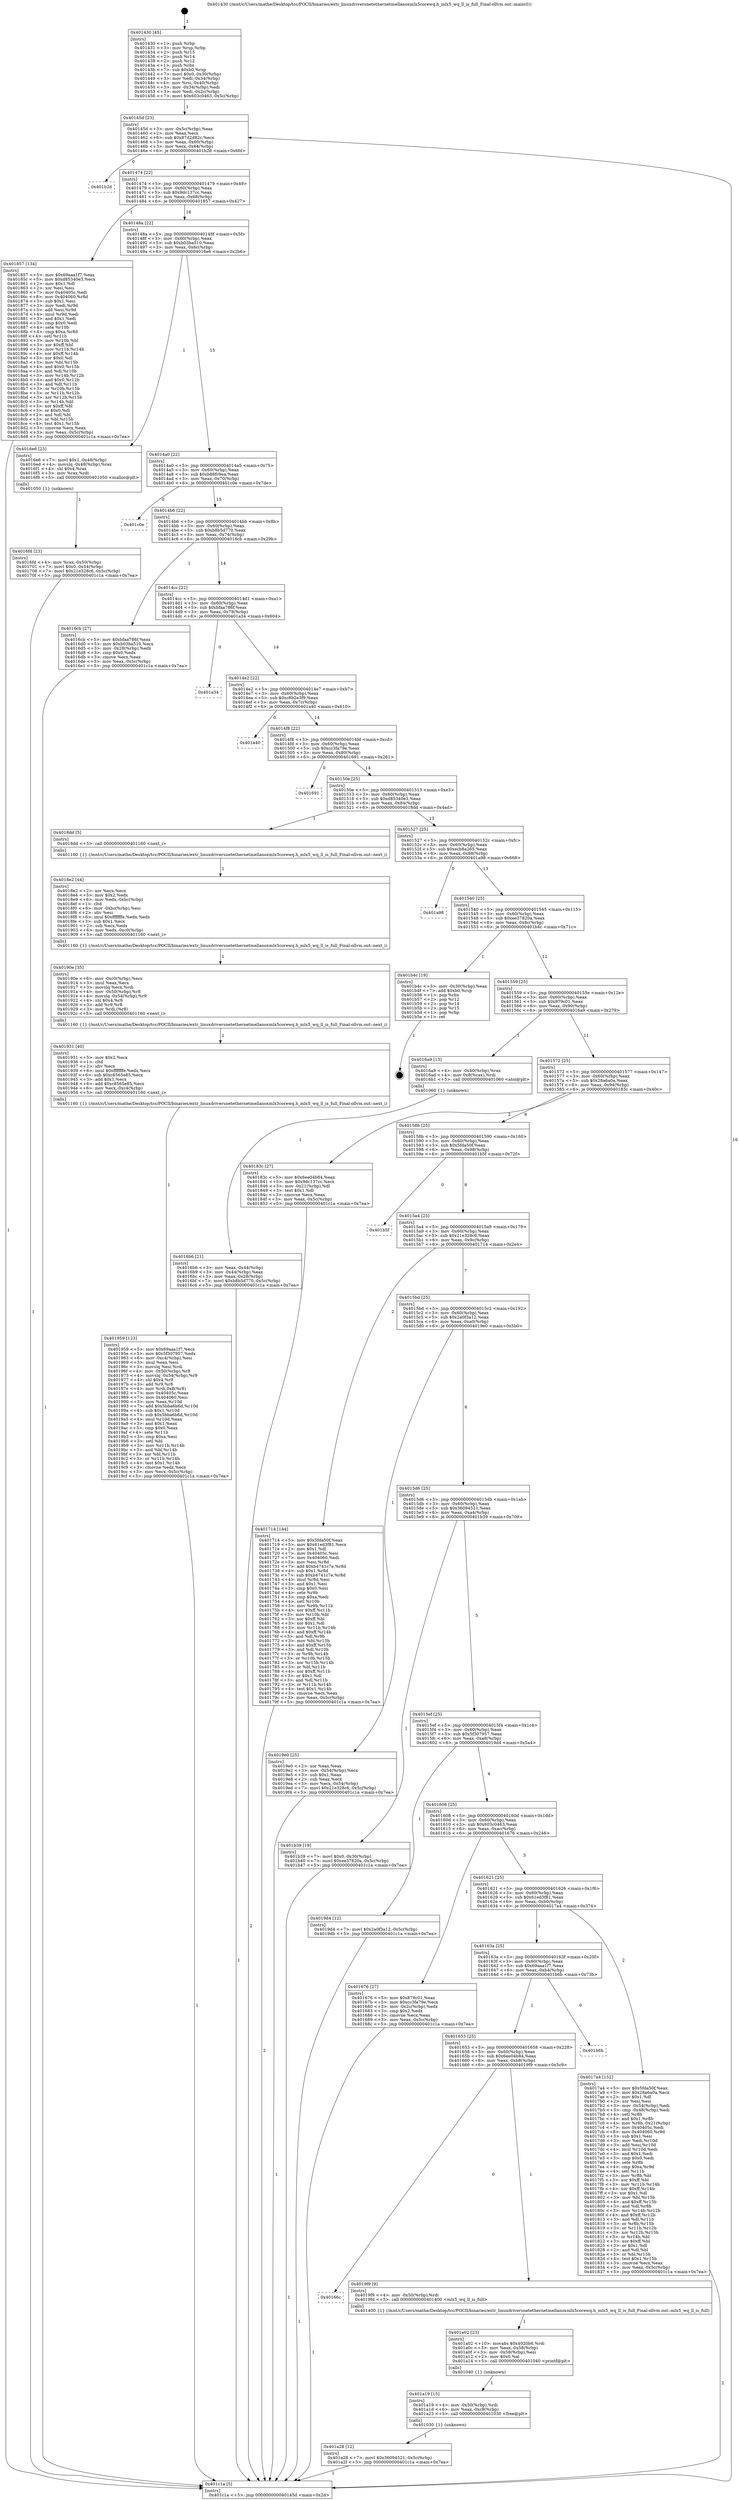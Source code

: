 digraph "0x401430" {
  label = "0x401430 (/mnt/c/Users/mathe/Desktop/tcc/POCII/binaries/extr_linuxdriversnetethernetmellanoxmlx5corewq.h_mlx5_wq_ll_is_full_Final-ollvm.out::main(0))"
  labelloc = "t"
  node[shape=record]

  Entry [label="",width=0.3,height=0.3,shape=circle,fillcolor=black,style=filled]
  "0x40145d" [label="{
     0x40145d [23]\l
     | [instrs]\l
     &nbsp;&nbsp;0x40145d \<+3\>: mov -0x5c(%rbp),%eax\l
     &nbsp;&nbsp;0x401460 \<+2\>: mov %eax,%ecx\l
     &nbsp;&nbsp;0x401462 \<+6\>: sub $0x87d2d82c,%ecx\l
     &nbsp;&nbsp;0x401468 \<+3\>: mov %eax,-0x60(%rbp)\l
     &nbsp;&nbsp;0x40146b \<+3\>: mov %ecx,-0x64(%rbp)\l
     &nbsp;&nbsp;0x40146e \<+6\>: je 0000000000401b2d \<main+0x6fd\>\l
  }"]
  "0x401b2d" [label="{
     0x401b2d\l
  }", style=dashed]
  "0x401474" [label="{
     0x401474 [22]\l
     | [instrs]\l
     &nbsp;&nbsp;0x401474 \<+5\>: jmp 0000000000401479 \<main+0x49\>\l
     &nbsp;&nbsp;0x401479 \<+3\>: mov -0x60(%rbp),%eax\l
     &nbsp;&nbsp;0x40147c \<+5\>: sub $0x9dc137cc,%eax\l
     &nbsp;&nbsp;0x401481 \<+3\>: mov %eax,-0x68(%rbp)\l
     &nbsp;&nbsp;0x401484 \<+6\>: je 0000000000401857 \<main+0x427\>\l
  }"]
  Exit [label="",width=0.3,height=0.3,shape=circle,fillcolor=black,style=filled,peripheries=2]
  "0x401857" [label="{
     0x401857 [134]\l
     | [instrs]\l
     &nbsp;&nbsp;0x401857 \<+5\>: mov $0x69aaa1f7,%eax\l
     &nbsp;&nbsp;0x40185c \<+5\>: mov $0xd85340e3,%ecx\l
     &nbsp;&nbsp;0x401861 \<+2\>: mov $0x1,%dl\l
     &nbsp;&nbsp;0x401863 \<+2\>: xor %esi,%esi\l
     &nbsp;&nbsp;0x401865 \<+7\>: mov 0x40405c,%edi\l
     &nbsp;&nbsp;0x40186c \<+8\>: mov 0x404060,%r8d\l
     &nbsp;&nbsp;0x401874 \<+3\>: sub $0x1,%esi\l
     &nbsp;&nbsp;0x401877 \<+3\>: mov %edi,%r9d\l
     &nbsp;&nbsp;0x40187a \<+3\>: add %esi,%r9d\l
     &nbsp;&nbsp;0x40187d \<+4\>: imul %r9d,%edi\l
     &nbsp;&nbsp;0x401881 \<+3\>: and $0x1,%edi\l
     &nbsp;&nbsp;0x401884 \<+3\>: cmp $0x0,%edi\l
     &nbsp;&nbsp;0x401887 \<+4\>: sete %r10b\l
     &nbsp;&nbsp;0x40188b \<+4\>: cmp $0xa,%r8d\l
     &nbsp;&nbsp;0x40188f \<+4\>: setl %r11b\l
     &nbsp;&nbsp;0x401893 \<+3\>: mov %r10b,%bl\l
     &nbsp;&nbsp;0x401896 \<+3\>: xor $0xff,%bl\l
     &nbsp;&nbsp;0x401899 \<+3\>: mov %r11b,%r14b\l
     &nbsp;&nbsp;0x40189c \<+4\>: xor $0xff,%r14b\l
     &nbsp;&nbsp;0x4018a0 \<+3\>: xor $0x0,%dl\l
     &nbsp;&nbsp;0x4018a3 \<+3\>: mov %bl,%r15b\l
     &nbsp;&nbsp;0x4018a6 \<+4\>: and $0x0,%r15b\l
     &nbsp;&nbsp;0x4018aa \<+3\>: and %dl,%r10b\l
     &nbsp;&nbsp;0x4018ad \<+3\>: mov %r14b,%r12b\l
     &nbsp;&nbsp;0x4018b0 \<+4\>: and $0x0,%r12b\l
     &nbsp;&nbsp;0x4018b4 \<+3\>: and %dl,%r11b\l
     &nbsp;&nbsp;0x4018b7 \<+3\>: or %r10b,%r15b\l
     &nbsp;&nbsp;0x4018ba \<+3\>: or %r11b,%r12b\l
     &nbsp;&nbsp;0x4018bd \<+3\>: xor %r12b,%r15b\l
     &nbsp;&nbsp;0x4018c0 \<+3\>: or %r14b,%bl\l
     &nbsp;&nbsp;0x4018c3 \<+3\>: xor $0xff,%bl\l
     &nbsp;&nbsp;0x4018c6 \<+3\>: or $0x0,%dl\l
     &nbsp;&nbsp;0x4018c9 \<+2\>: and %dl,%bl\l
     &nbsp;&nbsp;0x4018cb \<+3\>: or %bl,%r15b\l
     &nbsp;&nbsp;0x4018ce \<+4\>: test $0x1,%r15b\l
     &nbsp;&nbsp;0x4018d2 \<+3\>: cmovne %ecx,%eax\l
     &nbsp;&nbsp;0x4018d5 \<+3\>: mov %eax,-0x5c(%rbp)\l
     &nbsp;&nbsp;0x4018d8 \<+5\>: jmp 0000000000401c1a \<main+0x7ea\>\l
  }"]
  "0x40148a" [label="{
     0x40148a [22]\l
     | [instrs]\l
     &nbsp;&nbsp;0x40148a \<+5\>: jmp 000000000040148f \<main+0x5f\>\l
     &nbsp;&nbsp;0x40148f \<+3\>: mov -0x60(%rbp),%eax\l
     &nbsp;&nbsp;0x401492 \<+5\>: sub $0xb03ba510,%eax\l
     &nbsp;&nbsp;0x401497 \<+3\>: mov %eax,-0x6c(%rbp)\l
     &nbsp;&nbsp;0x40149a \<+6\>: je 00000000004016e6 \<main+0x2b6\>\l
  }"]
  "0x401a28" [label="{
     0x401a28 [12]\l
     | [instrs]\l
     &nbsp;&nbsp;0x401a28 \<+7\>: movl $0x36094521,-0x5c(%rbp)\l
     &nbsp;&nbsp;0x401a2f \<+5\>: jmp 0000000000401c1a \<main+0x7ea\>\l
  }"]
  "0x4016e6" [label="{
     0x4016e6 [23]\l
     | [instrs]\l
     &nbsp;&nbsp;0x4016e6 \<+7\>: movl $0x1,-0x48(%rbp)\l
     &nbsp;&nbsp;0x4016ed \<+4\>: movslq -0x48(%rbp),%rax\l
     &nbsp;&nbsp;0x4016f1 \<+4\>: shl $0x4,%rax\l
     &nbsp;&nbsp;0x4016f5 \<+3\>: mov %rax,%rdi\l
     &nbsp;&nbsp;0x4016f8 \<+5\>: call 0000000000401050 \<malloc@plt\>\l
     | [calls]\l
     &nbsp;&nbsp;0x401050 \{1\} (unknown)\l
  }"]
  "0x4014a0" [label="{
     0x4014a0 [22]\l
     | [instrs]\l
     &nbsp;&nbsp;0x4014a0 \<+5\>: jmp 00000000004014a5 \<main+0x75\>\l
     &nbsp;&nbsp;0x4014a5 \<+3\>: mov -0x60(%rbp),%eax\l
     &nbsp;&nbsp;0x4014a8 \<+5\>: sub $0xb88fc9ea,%eax\l
     &nbsp;&nbsp;0x4014ad \<+3\>: mov %eax,-0x70(%rbp)\l
     &nbsp;&nbsp;0x4014b0 \<+6\>: je 0000000000401c0e \<main+0x7de\>\l
  }"]
  "0x401a19" [label="{
     0x401a19 [15]\l
     | [instrs]\l
     &nbsp;&nbsp;0x401a19 \<+4\>: mov -0x50(%rbp),%rdi\l
     &nbsp;&nbsp;0x401a1d \<+6\>: mov %eax,-0xc8(%rbp)\l
     &nbsp;&nbsp;0x401a23 \<+5\>: call 0000000000401030 \<free@plt\>\l
     | [calls]\l
     &nbsp;&nbsp;0x401030 \{1\} (unknown)\l
  }"]
  "0x401c0e" [label="{
     0x401c0e\l
  }", style=dashed]
  "0x4014b6" [label="{
     0x4014b6 [22]\l
     | [instrs]\l
     &nbsp;&nbsp;0x4014b6 \<+5\>: jmp 00000000004014bb \<main+0x8b\>\l
     &nbsp;&nbsp;0x4014bb \<+3\>: mov -0x60(%rbp),%eax\l
     &nbsp;&nbsp;0x4014be \<+5\>: sub $0xb8b5d770,%eax\l
     &nbsp;&nbsp;0x4014c3 \<+3\>: mov %eax,-0x74(%rbp)\l
     &nbsp;&nbsp;0x4014c6 \<+6\>: je 00000000004016cb \<main+0x29b\>\l
  }"]
  "0x401a02" [label="{
     0x401a02 [23]\l
     | [instrs]\l
     &nbsp;&nbsp;0x401a02 \<+10\>: movabs $0x4020b6,%rdi\l
     &nbsp;&nbsp;0x401a0c \<+3\>: mov %eax,-0x58(%rbp)\l
     &nbsp;&nbsp;0x401a0f \<+3\>: mov -0x58(%rbp),%esi\l
     &nbsp;&nbsp;0x401a12 \<+2\>: mov $0x0,%al\l
     &nbsp;&nbsp;0x401a14 \<+5\>: call 0000000000401040 \<printf@plt\>\l
     | [calls]\l
     &nbsp;&nbsp;0x401040 \{1\} (unknown)\l
  }"]
  "0x4016cb" [label="{
     0x4016cb [27]\l
     | [instrs]\l
     &nbsp;&nbsp;0x4016cb \<+5\>: mov $0xbfaa786f,%eax\l
     &nbsp;&nbsp;0x4016d0 \<+5\>: mov $0xb03ba510,%ecx\l
     &nbsp;&nbsp;0x4016d5 \<+3\>: mov -0x28(%rbp),%edx\l
     &nbsp;&nbsp;0x4016d8 \<+3\>: cmp $0x0,%edx\l
     &nbsp;&nbsp;0x4016db \<+3\>: cmove %ecx,%eax\l
     &nbsp;&nbsp;0x4016de \<+3\>: mov %eax,-0x5c(%rbp)\l
     &nbsp;&nbsp;0x4016e1 \<+5\>: jmp 0000000000401c1a \<main+0x7ea\>\l
  }"]
  "0x4014cc" [label="{
     0x4014cc [22]\l
     | [instrs]\l
     &nbsp;&nbsp;0x4014cc \<+5\>: jmp 00000000004014d1 \<main+0xa1\>\l
     &nbsp;&nbsp;0x4014d1 \<+3\>: mov -0x60(%rbp),%eax\l
     &nbsp;&nbsp;0x4014d4 \<+5\>: sub $0xbfaa786f,%eax\l
     &nbsp;&nbsp;0x4014d9 \<+3\>: mov %eax,-0x78(%rbp)\l
     &nbsp;&nbsp;0x4014dc \<+6\>: je 0000000000401a34 \<main+0x604\>\l
  }"]
  "0x40166c" [label="{
     0x40166c\l
  }", style=dashed]
  "0x401a34" [label="{
     0x401a34\l
  }", style=dashed]
  "0x4014e2" [label="{
     0x4014e2 [22]\l
     | [instrs]\l
     &nbsp;&nbsp;0x4014e2 \<+5\>: jmp 00000000004014e7 \<main+0xb7\>\l
     &nbsp;&nbsp;0x4014e7 \<+3\>: mov -0x60(%rbp),%eax\l
     &nbsp;&nbsp;0x4014ea \<+5\>: sub $0xc8b2e3f9,%eax\l
     &nbsp;&nbsp;0x4014ef \<+3\>: mov %eax,-0x7c(%rbp)\l
     &nbsp;&nbsp;0x4014f2 \<+6\>: je 0000000000401a40 \<main+0x610\>\l
  }"]
  "0x4019f9" [label="{
     0x4019f9 [9]\l
     | [instrs]\l
     &nbsp;&nbsp;0x4019f9 \<+4\>: mov -0x50(%rbp),%rdi\l
     &nbsp;&nbsp;0x4019fd \<+5\>: call 0000000000401400 \<mlx5_wq_ll_is_full\>\l
     | [calls]\l
     &nbsp;&nbsp;0x401400 \{1\} (/mnt/c/Users/mathe/Desktop/tcc/POCII/binaries/extr_linuxdriversnetethernetmellanoxmlx5corewq.h_mlx5_wq_ll_is_full_Final-ollvm.out::mlx5_wq_ll_is_full)\l
  }"]
  "0x401a40" [label="{
     0x401a40\l
  }", style=dashed]
  "0x4014f8" [label="{
     0x4014f8 [22]\l
     | [instrs]\l
     &nbsp;&nbsp;0x4014f8 \<+5\>: jmp 00000000004014fd \<main+0xcd\>\l
     &nbsp;&nbsp;0x4014fd \<+3\>: mov -0x60(%rbp),%eax\l
     &nbsp;&nbsp;0x401500 \<+5\>: sub $0xcc3fa79e,%eax\l
     &nbsp;&nbsp;0x401505 \<+3\>: mov %eax,-0x80(%rbp)\l
     &nbsp;&nbsp;0x401508 \<+6\>: je 0000000000401691 \<main+0x261\>\l
  }"]
  "0x401653" [label="{
     0x401653 [25]\l
     | [instrs]\l
     &nbsp;&nbsp;0x401653 \<+5\>: jmp 0000000000401658 \<main+0x228\>\l
     &nbsp;&nbsp;0x401658 \<+3\>: mov -0x60(%rbp),%eax\l
     &nbsp;&nbsp;0x40165b \<+5\>: sub $0x6ee04b84,%eax\l
     &nbsp;&nbsp;0x401660 \<+6\>: mov %eax,-0xb8(%rbp)\l
     &nbsp;&nbsp;0x401666 \<+6\>: je 00000000004019f9 \<main+0x5c9\>\l
  }"]
  "0x401691" [label="{
     0x401691\l
  }", style=dashed]
  "0x40150e" [label="{
     0x40150e [25]\l
     | [instrs]\l
     &nbsp;&nbsp;0x40150e \<+5\>: jmp 0000000000401513 \<main+0xe3\>\l
     &nbsp;&nbsp;0x401513 \<+3\>: mov -0x60(%rbp),%eax\l
     &nbsp;&nbsp;0x401516 \<+5\>: sub $0xd85340e3,%eax\l
     &nbsp;&nbsp;0x40151b \<+6\>: mov %eax,-0x84(%rbp)\l
     &nbsp;&nbsp;0x401521 \<+6\>: je 00000000004018dd \<main+0x4ad\>\l
  }"]
  "0x401b6b" [label="{
     0x401b6b\l
  }", style=dashed]
  "0x4018dd" [label="{
     0x4018dd [5]\l
     | [instrs]\l
     &nbsp;&nbsp;0x4018dd \<+5\>: call 0000000000401160 \<next_i\>\l
     | [calls]\l
     &nbsp;&nbsp;0x401160 \{1\} (/mnt/c/Users/mathe/Desktop/tcc/POCII/binaries/extr_linuxdriversnetethernetmellanoxmlx5corewq.h_mlx5_wq_ll_is_full_Final-ollvm.out::next_i)\l
  }"]
  "0x401527" [label="{
     0x401527 [25]\l
     | [instrs]\l
     &nbsp;&nbsp;0x401527 \<+5\>: jmp 000000000040152c \<main+0xfc\>\l
     &nbsp;&nbsp;0x40152c \<+3\>: mov -0x60(%rbp),%eax\l
     &nbsp;&nbsp;0x40152f \<+5\>: sub $0xecb8a265,%eax\l
     &nbsp;&nbsp;0x401534 \<+6\>: mov %eax,-0x88(%rbp)\l
     &nbsp;&nbsp;0x40153a \<+6\>: je 0000000000401a98 \<main+0x668\>\l
  }"]
  "0x401959" [label="{
     0x401959 [123]\l
     | [instrs]\l
     &nbsp;&nbsp;0x401959 \<+5\>: mov $0x69aaa1f7,%ecx\l
     &nbsp;&nbsp;0x40195e \<+5\>: mov $0x5f307957,%edx\l
     &nbsp;&nbsp;0x401963 \<+6\>: mov -0xc4(%rbp),%esi\l
     &nbsp;&nbsp;0x401969 \<+3\>: imul %eax,%esi\l
     &nbsp;&nbsp;0x40196c \<+3\>: movslq %esi,%rdi\l
     &nbsp;&nbsp;0x40196f \<+4\>: mov -0x50(%rbp),%r8\l
     &nbsp;&nbsp;0x401973 \<+4\>: movslq -0x54(%rbp),%r9\l
     &nbsp;&nbsp;0x401977 \<+4\>: shl $0x4,%r9\l
     &nbsp;&nbsp;0x40197b \<+3\>: add %r9,%r8\l
     &nbsp;&nbsp;0x40197e \<+4\>: mov %rdi,0x8(%r8)\l
     &nbsp;&nbsp;0x401982 \<+7\>: mov 0x40405c,%eax\l
     &nbsp;&nbsp;0x401989 \<+7\>: mov 0x404060,%esi\l
     &nbsp;&nbsp;0x401990 \<+3\>: mov %eax,%r10d\l
     &nbsp;&nbsp;0x401993 \<+7\>: add $0x5bba6b6d,%r10d\l
     &nbsp;&nbsp;0x40199a \<+4\>: sub $0x1,%r10d\l
     &nbsp;&nbsp;0x40199e \<+7\>: sub $0x5bba6b6d,%r10d\l
     &nbsp;&nbsp;0x4019a5 \<+4\>: imul %r10d,%eax\l
     &nbsp;&nbsp;0x4019a9 \<+3\>: and $0x1,%eax\l
     &nbsp;&nbsp;0x4019ac \<+3\>: cmp $0x0,%eax\l
     &nbsp;&nbsp;0x4019af \<+4\>: sete %r11b\l
     &nbsp;&nbsp;0x4019b3 \<+3\>: cmp $0xa,%esi\l
     &nbsp;&nbsp;0x4019b6 \<+3\>: setl %bl\l
     &nbsp;&nbsp;0x4019b9 \<+3\>: mov %r11b,%r14b\l
     &nbsp;&nbsp;0x4019bc \<+3\>: and %bl,%r14b\l
     &nbsp;&nbsp;0x4019bf \<+3\>: xor %bl,%r11b\l
     &nbsp;&nbsp;0x4019c2 \<+3\>: or %r11b,%r14b\l
     &nbsp;&nbsp;0x4019c5 \<+4\>: test $0x1,%r14b\l
     &nbsp;&nbsp;0x4019c9 \<+3\>: cmovne %edx,%ecx\l
     &nbsp;&nbsp;0x4019cc \<+3\>: mov %ecx,-0x5c(%rbp)\l
     &nbsp;&nbsp;0x4019cf \<+5\>: jmp 0000000000401c1a \<main+0x7ea\>\l
  }"]
  "0x401a98" [label="{
     0x401a98\l
  }", style=dashed]
  "0x401540" [label="{
     0x401540 [25]\l
     | [instrs]\l
     &nbsp;&nbsp;0x401540 \<+5\>: jmp 0000000000401545 \<main+0x115\>\l
     &nbsp;&nbsp;0x401545 \<+3\>: mov -0x60(%rbp),%eax\l
     &nbsp;&nbsp;0x401548 \<+5\>: sub $0xee37820a,%eax\l
     &nbsp;&nbsp;0x40154d \<+6\>: mov %eax,-0x8c(%rbp)\l
     &nbsp;&nbsp;0x401553 \<+6\>: je 0000000000401b4c \<main+0x71c\>\l
  }"]
  "0x401931" [label="{
     0x401931 [40]\l
     | [instrs]\l
     &nbsp;&nbsp;0x401931 \<+5\>: mov $0x2,%ecx\l
     &nbsp;&nbsp;0x401936 \<+1\>: cltd\l
     &nbsp;&nbsp;0x401937 \<+2\>: idiv %ecx\l
     &nbsp;&nbsp;0x401939 \<+6\>: imul $0xfffffffe,%edx,%ecx\l
     &nbsp;&nbsp;0x40193f \<+6\>: sub $0xc8565e85,%ecx\l
     &nbsp;&nbsp;0x401945 \<+3\>: add $0x1,%ecx\l
     &nbsp;&nbsp;0x401948 \<+6\>: add $0xc8565e85,%ecx\l
     &nbsp;&nbsp;0x40194e \<+6\>: mov %ecx,-0xc4(%rbp)\l
     &nbsp;&nbsp;0x401954 \<+5\>: call 0000000000401160 \<next_i\>\l
     | [calls]\l
     &nbsp;&nbsp;0x401160 \{1\} (/mnt/c/Users/mathe/Desktop/tcc/POCII/binaries/extr_linuxdriversnetethernetmellanoxmlx5corewq.h_mlx5_wq_ll_is_full_Final-ollvm.out::next_i)\l
  }"]
  "0x401b4c" [label="{
     0x401b4c [19]\l
     | [instrs]\l
     &nbsp;&nbsp;0x401b4c \<+3\>: mov -0x30(%rbp),%eax\l
     &nbsp;&nbsp;0x401b4f \<+7\>: add $0xb0,%rsp\l
     &nbsp;&nbsp;0x401b56 \<+1\>: pop %rbx\l
     &nbsp;&nbsp;0x401b57 \<+2\>: pop %r12\l
     &nbsp;&nbsp;0x401b59 \<+2\>: pop %r14\l
     &nbsp;&nbsp;0x401b5b \<+2\>: pop %r15\l
     &nbsp;&nbsp;0x401b5d \<+1\>: pop %rbp\l
     &nbsp;&nbsp;0x401b5e \<+1\>: ret\l
  }"]
  "0x401559" [label="{
     0x401559 [25]\l
     | [instrs]\l
     &nbsp;&nbsp;0x401559 \<+5\>: jmp 000000000040155e \<main+0x12e\>\l
     &nbsp;&nbsp;0x40155e \<+3\>: mov -0x60(%rbp),%eax\l
     &nbsp;&nbsp;0x401561 \<+5\>: sub $0x879c01,%eax\l
     &nbsp;&nbsp;0x401566 \<+6\>: mov %eax,-0x90(%rbp)\l
     &nbsp;&nbsp;0x40156c \<+6\>: je 00000000004016a9 \<main+0x279\>\l
  }"]
  "0x40190e" [label="{
     0x40190e [35]\l
     | [instrs]\l
     &nbsp;&nbsp;0x40190e \<+6\>: mov -0xc0(%rbp),%ecx\l
     &nbsp;&nbsp;0x401914 \<+3\>: imul %eax,%ecx\l
     &nbsp;&nbsp;0x401917 \<+3\>: movslq %ecx,%rdi\l
     &nbsp;&nbsp;0x40191a \<+4\>: mov -0x50(%rbp),%r8\l
     &nbsp;&nbsp;0x40191e \<+4\>: movslq -0x54(%rbp),%r9\l
     &nbsp;&nbsp;0x401922 \<+4\>: shl $0x4,%r9\l
     &nbsp;&nbsp;0x401926 \<+3\>: add %r9,%r8\l
     &nbsp;&nbsp;0x401929 \<+3\>: mov %rdi,(%r8)\l
     &nbsp;&nbsp;0x40192c \<+5\>: call 0000000000401160 \<next_i\>\l
     | [calls]\l
     &nbsp;&nbsp;0x401160 \{1\} (/mnt/c/Users/mathe/Desktop/tcc/POCII/binaries/extr_linuxdriversnetethernetmellanoxmlx5corewq.h_mlx5_wq_ll_is_full_Final-ollvm.out::next_i)\l
  }"]
  "0x4016a9" [label="{
     0x4016a9 [13]\l
     | [instrs]\l
     &nbsp;&nbsp;0x4016a9 \<+4\>: mov -0x40(%rbp),%rax\l
     &nbsp;&nbsp;0x4016ad \<+4\>: mov 0x8(%rax),%rdi\l
     &nbsp;&nbsp;0x4016b1 \<+5\>: call 0000000000401060 \<atoi@plt\>\l
     | [calls]\l
     &nbsp;&nbsp;0x401060 \{1\} (unknown)\l
  }"]
  "0x401572" [label="{
     0x401572 [25]\l
     | [instrs]\l
     &nbsp;&nbsp;0x401572 \<+5\>: jmp 0000000000401577 \<main+0x147\>\l
     &nbsp;&nbsp;0x401577 \<+3\>: mov -0x60(%rbp),%eax\l
     &nbsp;&nbsp;0x40157a \<+5\>: sub $0x28a6a0a,%eax\l
     &nbsp;&nbsp;0x40157f \<+6\>: mov %eax,-0x94(%rbp)\l
     &nbsp;&nbsp;0x401585 \<+6\>: je 000000000040183c \<main+0x40c\>\l
  }"]
  "0x4018e2" [label="{
     0x4018e2 [44]\l
     | [instrs]\l
     &nbsp;&nbsp;0x4018e2 \<+2\>: xor %ecx,%ecx\l
     &nbsp;&nbsp;0x4018e4 \<+5\>: mov $0x2,%edx\l
     &nbsp;&nbsp;0x4018e9 \<+6\>: mov %edx,-0xbc(%rbp)\l
     &nbsp;&nbsp;0x4018ef \<+1\>: cltd\l
     &nbsp;&nbsp;0x4018f0 \<+6\>: mov -0xbc(%rbp),%esi\l
     &nbsp;&nbsp;0x4018f6 \<+2\>: idiv %esi\l
     &nbsp;&nbsp;0x4018f8 \<+6\>: imul $0xfffffffe,%edx,%edx\l
     &nbsp;&nbsp;0x4018fe \<+3\>: sub $0x1,%ecx\l
     &nbsp;&nbsp;0x401901 \<+2\>: sub %ecx,%edx\l
     &nbsp;&nbsp;0x401903 \<+6\>: mov %edx,-0xc0(%rbp)\l
     &nbsp;&nbsp;0x401909 \<+5\>: call 0000000000401160 \<next_i\>\l
     | [calls]\l
     &nbsp;&nbsp;0x401160 \{1\} (/mnt/c/Users/mathe/Desktop/tcc/POCII/binaries/extr_linuxdriversnetethernetmellanoxmlx5corewq.h_mlx5_wq_ll_is_full_Final-ollvm.out::next_i)\l
  }"]
  "0x40183c" [label="{
     0x40183c [27]\l
     | [instrs]\l
     &nbsp;&nbsp;0x40183c \<+5\>: mov $0x6ee04b84,%eax\l
     &nbsp;&nbsp;0x401841 \<+5\>: mov $0x9dc137cc,%ecx\l
     &nbsp;&nbsp;0x401846 \<+3\>: mov -0x21(%rbp),%dl\l
     &nbsp;&nbsp;0x401849 \<+3\>: test $0x1,%dl\l
     &nbsp;&nbsp;0x40184c \<+3\>: cmovne %ecx,%eax\l
     &nbsp;&nbsp;0x40184f \<+3\>: mov %eax,-0x5c(%rbp)\l
     &nbsp;&nbsp;0x401852 \<+5\>: jmp 0000000000401c1a \<main+0x7ea\>\l
  }"]
  "0x40158b" [label="{
     0x40158b [25]\l
     | [instrs]\l
     &nbsp;&nbsp;0x40158b \<+5\>: jmp 0000000000401590 \<main+0x160\>\l
     &nbsp;&nbsp;0x401590 \<+3\>: mov -0x60(%rbp),%eax\l
     &nbsp;&nbsp;0x401593 \<+5\>: sub $0x5fda50f,%eax\l
     &nbsp;&nbsp;0x401598 \<+6\>: mov %eax,-0x98(%rbp)\l
     &nbsp;&nbsp;0x40159e \<+6\>: je 0000000000401b5f \<main+0x72f\>\l
  }"]
  "0x40163a" [label="{
     0x40163a [25]\l
     | [instrs]\l
     &nbsp;&nbsp;0x40163a \<+5\>: jmp 000000000040163f \<main+0x20f\>\l
     &nbsp;&nbsp;0x40163f \<+3\>: mov -0x60(%rbp),%eax\l
     &nbsp;&nbsp;0x401642 \<+5\>: sub $0x69aaa1f7,%eax\l
     &nbsp;&nbsp;0x401647 \<+6\>: mov %eax,-0xb4(%rbp)\l
     &nbsp;&nbsp;0x40164d \<+6\>: je 0000000000401b6b \<main+0x73b\>\l
  }"]
  "0x401b5f" [label="{
     0x401b5f\l
  }", style=dashed]
  "0x4015a4" [label="{
     0x4015a4 [25]\l
     | [instrs]\l
     &nbsp;&nbsp;0x4015a4 \<+5\>: jmp 00000000004015a9 \<main+0x179\>\l
     &nbsp;&nbsp;0x4015a9 \<+3\>: mov -0x60(%rbp),%eax\l
     &nbsp;&nbsp;0x4015ac \<+5\>: sub $0x21e328c6,%eax\l
     &nbsp;&nbsp;0x4015b1 \<+6\>: mov %eax,-0x9c(%rbp)\l
     &nbsp;&nbsp;0x4015b7 \<+6\>: je 0000000000401714 \<main+0x2e4\>\l
  }"]
  "0x4017a4" [label="{
     0x4017a4 [152]\l
     | [instrs]\l
     &nbsp;&nbsp;0x4017a4 \<+5\>: mov $0x5fda50f,%eax\l
     &nbsp;&nbsp;0x4017a9 \<+5\>: mov $0x28a6a0a,%ecx\l
     &nbsp;&nbsp;0x4017ae \<+2\>: mov $0x1,%dl\l
     &nbsp;&nbsp;0x4017b0 \<+2\>: xor %esi,%esi\l
     &nbsp;&nbsp;0x4017b2 \<+3\>: mov -0x54(%rbp),%edi\l
     &nbsp;&nbsp;0x4017b5 \<+3\>: cmp -0x48(%rbp),%edi\l
     &nbsp;&nbsp;0x4017b8 \<+4\>: setl %r8b\l
     &nbsp;&nbsp;0x4017bc \<+4\>: and $0x1,%r8b\l
     &nbsp;&nbsp;0x4017c0 \<+4\>: mov %r8b,-0x21(%rbp)\l
     &nbsp;&nbsp;0x4017c4 \<+7\>: mov 0x40405c,%edi\l
     &nbsp;&nbsp;0x4017cb \<+8\>: mov 0x404060,%r9d\l
     &nbsp;&nbsp;0x4017d3 \<+3\>: sub $0x1,%esi\l
     &nbsp;&nbsp;0x4017d6 \<+3\>: mov %edi,%r10d\l
     &nbsp;&nbsp;0x4017d9 \<+3\>: add %esi,%r10d\l
     &nbsp;&nbsp;0x4017dc \<+4\>: imul %r10d,%edi\l
     &nbsp;&nbsp;0x4017e0 \<+3\>: and $0x1,%edi\l
     &nbsp;&nbsp;0x4017e3 \<+3\>: cmp $0x0,%edi\l
     &nbsp;&nbsp;0x4017e6 \<+4\>: sete %r8b\l
     &nbsp;&nbsp;0x4017ea \<+4\>: cmp $0xa,%r9d\l
     &nbsp;&nbsp;0x4017ee \<+4\>: setl %r11b\l
     &nbsp;&nbsp;0x4017f2 \<+3\>: mov %r8b,%bl\l
     &nbsp;&nbsp;0x4017f5 \<+3\>: xor $0xff,%bl\l
     &nbsp;&nbsp;0x4017f8 \<+3\>: mov %r11b,%r14b\l
     &nbsp;&nbsp;0x4017fb \<+4\>: xor $0xff,%r14b\l
     &nbsp;&nbsp;0x4017ff \<+3\>: xor $0x1,%dl\l
     &nbsp;&nbsp;0x401802 \<+3\>: mov %bl,%r15b\l
     &nbsp;&nbsp;0x401805 \<+4\>: and $0xff,%r15b\l
     &nbsp;&nbsp;0x401809 \<+3\>: and %dl,%r8b\l
     &nbsp;&nbsp;0x40180c \<+3\>: mov %r14b,%r12b\l
     &nbsp;&nbsp;0x40180f \<+4\>: and $0xff,%r12b\l
     &nbsp;&nbsp;0x401813 \<+3\>: and %dl,%r11b\l
     &nbsp;&nbsp;0x401816 \<+3\>: or %r8b,%r15b\l
     &nbsp;&nbsp;0x401819 \<+3\>: or %r11b,%r12b\l
     &nbsp;&nbsp;0x40181c \<+3\>: xor %r12b,%r15b\l
     &nbsp;&nbsp;0x40181f \<+3\>: or %r14b,%bl\l
     &nbsp;&nbsp;0x401822 \<+3\>: xor $0xff,%bl\l
     &nbsp;&nbsp;0x401825 \<+3\>: or $0x1,%dl\l
     &nbsp;&nbsp;0x401828 \<+2\>: and %dl,%bl\l
     &nbsp;&nbsp;0x40182a \<+3\>: or %bl,%r15b\l
     &nbsp;&nbsp;0x40182d \<+4\>: test $0x1,%r15b\l
     &nbsp;&nbsp;0x401831 \<+3\>: cmovne %ecx,%eax\l
     &nbsp;&nbsp;0x401834 \<+3\>: mov %eax,-0x5c(%rbp)\l
     &nbsp;&nbsp;0x401837 \<+5\>: jmp 0000000000401c1a \<main+0x7ea\>\l
  }"]
  "0x401714" [label="{
     0x401714 [144]\l
     | [instrs]\l
     &nbsp;&nbsp;0x401714 \<+5\>: mov $0x5fda50f,%eax\l
     &nbsp;&nbsp;0x401719 \<+5\>: mov $0x61ed3f81,%ecx\l
     &nbsp;&nbsp;0x40171e \<+2\>: mov $0x1,%dl\l
     &nbsp;&nbsp;0x401720 \<+7\>: mov 0x40405c,%esi\l
     &nbsp;&nbsp;0x401727 \<+7\>: mov 0x404060,%edi\l
     &nbsp;&nbsp;0x40172e \<+3\>: mov %esi,%r8d\l
     &nbsp;&nbsp;0x401731 \<+7\>: add $0xb4741c7e,%r8d\l
     &nbsp;&nbsp;0x401738 \<+4\>: sub $0x1,%r8d\l
     &nbsp;&nbsp;0x40173c \<+7\>: sub $0xb4741c7e,%r8d\l
     &nbsp;&nbsp;0x401743 \<+4\>: imul %r8d,%esi\l
     &nbsp;&nbsp;0x401747 \<+3\>: and $0x1,%esi\l
     &nbsp;&nbsp;0x40174a \<+3\>: cmp $0x0,%esi\l
     &nbsp;&nbsp;0x40174d \<+4\>: sete %r9b\l
     &nbsp;&nbsp;0x401751 \<+3\>: cmp $0xa,%edi\l
     &nbsp;&nbsp;0x401754 \<+4\>: setl %r10b\l
     &nbsp;&nbsp;0x401758 \<+3\>: mov %r9b,%r11b\l
     &nbsp;&nbsp;0x40175b \<+4\>: xor $0xff,%r11b\l
     &nbsp;&nbsp;0x40175f \<+3\>: mov %r10b,%bl\l
     &nbsp;&nbsp;0x401762 \<+3\>: xor $0xff,%bl\l
     &nbsp;&nbsp;0x401765 \<+3\>: xor $0x1,%dl\l
     &nbsp;&nbsp;0x401768 \<+3\>: mov %r11b,%r14b\l
     &nbsp;&nbsp;0x40176b \<+4\>: and $0xff,%r14b\l
     &nbsp;&nbsp;0x40176f \<+3\>: and %dl,%r9b\l
     &nbsp;&nbsp;0x401772 \<+3\>: mov %bl,%r15b\l
     &nbsp;&nbsp;0x401775 \<+4\>: and $0xff,%r15b\l
     &nbsp;&nbsp;0x401779 \<+3\>: and %dl,%r10b\l
     &nbsp;&nbsp;0x40177c \<+3\>: or %r9b,%r14b\l
     &nbsp;&nbsp;0x40177f \<+3\>: or %r10b,%r15b\l
     &nbsp;&nbsp;0x401782 \<+3\>: xor %r15b,%r14b\l
     &nbsp;&nbsp;0x401785 \<+3\>: or %bl,%r11b\l
     &nbsp;&nbsp;0x401788 \<+4\>: xor $0xff,%r11b\l
     &nbsp;&nbsp;0x40178c \<+3\>: or $0x1,%dl\l
     &nbsp;&nbsp;0x40178f \<+3\>: and %dl,%r11b\l
     &nbsp;&nbsp;0x401792 \<+3\>: or %r11b,%r14b\l
     &nbsp;&nbsp;0x401795 \<+4\>: test $0x1,%r14b\l
     &nbsp;&nbsp;0x401799 \<+3\>: cmovne %ecx,%eax\l
     &nbsp;&nbsp;0x40179c \<+3\>: mov %eax,-0x5c(%rbp)\l
     &nbsp;&nbsp;0x40179f \<+5\>: jmp 0000000000401c1a \<main+0x7ea\>\l
  }"]
  "0x4015bd" [label="{
     0x4015bd [25]\l
     | [instrs]\l
     &nbsp;&nbsp;0x4015bd \<+5\>: jmp 00000000004015c2 \<main+0x192\>\l
     &nbsp;&nbsp;0x4015c2 \<+3\>: mov -0x60(%rbp),%eax\l
     &nbsp;&nbsp;0x4015c5 \<+5\>: sub $0x2a0f3a12,%eax\l
     &nbsp;&nbsp;0x4015ca \<+6\>: mov %eax,-0xa0(%rbp)\l
     &nbsp;&nbsp;0x4015d0 \<+6\>: je 00000000004019e0 \<main+0x5b0\>\l
  }"]
  "0x4016fd" [label="{
     0x4016fd [23]\l
     | [instrs]\l
     &nbsp;&nbsp;0x4016fd \<+4\>: mov %rax,-0x50(%rbp)\l
     &nbsp;&nbsp;0x401701 \<+7\>: movl $0x0,-0x54(%rbp)\l
     &nbsp;&nbsp;0x401708 \<+7\>: movl $0x21e328c6,-0x5c(%rbp)\l
     &nbsp;&nbsp;0x40170f \<+5\>: jmp 0000000000401c1a \<main+0x7ea\>\l
  }"]
  "0x4019e0" [label="{
     0x4019e0 [25]\l
     | [instrs]\l
     &nbsp;&nbsp;0x4019e0 \<+2\>: xor %eax,%eax\l
     &nbsp;&nbsp;0x4019e2 \<+3\>: mov -0x54(%rbp),%ecx\l
     &nbsp;&nbsp;0x4019e5 \<+3\>: sub $0x1,%eax\l
     &nbsp;&nbsp;0x4019e8 \<+2\>: sub %eax,%ecx\l
     &nbsp;&nbsp;0x4019ea \<+3\>: mov %ecx,-0x54(%rbp)\l
     &nbsp;&nbsp;0x4019ed \<+7\>: movl $0x21e328c6,-0x5c(%rbp)\l
     &nbsp;&nbsp;0x4019f4 \<+5\>: jmp 0000000000401c1a \<main+0x7ea\>\l
  }"]
  "0x4015d6" [label="{
     0x4015d6 [25]\l
     | [instrs]\l
     &nbsp;&nbsp;0x4015d6 \<+5\>: jmp 00000000004015db \<main+0x1ab\>\l
     &nbsp;&nbsp;0x4015db \<+3\>: mov -0x60(%rbp),%eax\l
     &nbsp;&nbsp;0x4015de \<+5\>: sub $0x36094521,%eax\l
     &nbsp;&nbsp;0x4015e3 \<+6\>: mov %eax,-0xa4(%rbp)\l
     &nbsp;&nbsp;0x4015e9 \<+6\>: je 0000000000401b39 \<main+0x709\>\l
  }"]
  "0x4016b6" [label="{
     0x4016b6 [21]\l
     | [instrs]\l
     &nbsp;&nbsp;0x4016b6 \<+3\>: mov %eax,-0x44(%rbp)\l
     &nbsp;&nbsp;0x4016b9 \<+3\>: mov -0x44(%rbp),%eax\l
     &nbsp;&nbsp;0x4016bc \<+3\>: mov %eax,-0x28(%rbp)\l
     &nbsp;&nbsp;0x4016bf \<+7\>: movl $0xb8b5d770,-0x5c(%rbp)\l
     &nbsp;&nbsp;0x4016c6 \<+5\>: jmp 0000000000401c1a \<main+0x7ea\>\l
  }"]
  "0x401b39" [label="{
     0x401b39 [19]\l
     | [instrs]\l
     &nbsp;&nbsp;0x401b39 \<+7\>: movl $0x0,-0x30(%rbp)\l
     &nbsp;&nbsp;0x401b40 \<+7\>: movl $0xee37820a,-0x5c(%rbp)\l
     &nbsp;&nbsp;0x401b47 \<+5\>: jmp 0000000000401c1a \<main+0x7ea\>\l
  }"]
  "0x4015ef" [label="{
     0x4015ef [25]\l
     | [instrs]\l
     &nbsp;&nbsp;0x4015ef \<+5\>: jmp 00000000004015f4 \<main+0x1c4\>\l
     &nbsp;&nbsp;0x4015f4 \<+3\>: mov -0x60(%rbp),%eax\l
     &nbsp;&nbsp;0x4015f7 \<+5\>: sub $0x5f307957,%eax\l
     &nbsp;&nbsp;0x4015fc \<+6\>: mov %eax,-0xa8(%rbp)\l
     &nbsp;&nbsp;0x401602 \<+6\>: je 00000000004019d4 \<main+0x5a4\>\l
  }"]
  "0x401430" [label="{
     0x401430 [45]\l
     | [instrs]\l
     &nbsp;&nbsp;0x401430 \<+1\>: push %rbp\l
     &nbsp;&nbsp;0x401431 \<+3\>: mov %rsp,%rbp\l
     &nbsp;&nbsp;0x401434 \<+2\>: push %r15\l
     &nbsp;&nbsp;0x401436 \<+2\>: push %r14\l
     &nbsp;&nbsp;0x401438 \<+2\>: push %r12\l
     &nbsp;&nbsp;0x40143a \<+1\>: push %rbx\l
     &nbsp;&nbsp;0x40143b \<+7\>: sub $0xb0,%rsp\l
     &nbsp;&nbsp;0x401442 \<+7\>: movl $0x0,-0x30(%rbp)\l
     &nbsp;&nbsp;0x401449 \<+3\>: mov %edi,-0x34(%rbp)\l
     &nbsp;&nbsp;0x40144c \<+4\>: mov %rsi,-0x40(%rbp)\l
     &nbsp;&nbsp;0x401450 \<+3\>: mov -0x34(%rbp),%edi\l
     &nbsp;&nbsp;0x401453 \<+3\>: mov %edi,-0x2c(%rbp)\l
     &nbsp;&nbsp;0x401456 \<+7\>: movl $0x603c0463,-0x5c(%rbp)\l
  }"]
  "0x4019d4" [label="{
     0x4019d4 [12]\l
     | [instrs]\l
     &nbsp;&nbsp;0x4019d4 \<+7\>: movl $0x2a0f3a12,-0x5c(%rbp)\l
     &nbsp;&nbsp;0x4019db \<+5\>: jmp 0000000000401c1a \<main+0x7ea\>\l
  }"]
  "0x401608" [label="{
     0x401608 [25]\l
     | [instrs]\l
     &nbsp;&nbsp;0x401608 \<+5\>: jmp 000000000040160d \<main+0x1dd\>\l
     &nbsp;&nbsp;0x40160d \<+3\>: mov -0x60(%rbp),%eax\l
     &nbsp;&nbsp;0x401610 \<+5\>: sub $0x603c0463,%eax\l
     &nbsp;&nbsp;0x401615 \<+6\>: mov %eax,-0xac(%rbp)\l
     &nbsp;&nbsp;0x40161b \<+6\>: je 0000000000401676 \<main+0x246\>\l
  }"]
  "0x401c1a" [label="{
     0x401c1a [5]\l
     | [instrs]\l
     &nbsp;&nbsp;0x401c1a \<+5\>: jmp 000000000040145d \<main+0x2d\>\l
  }"]
  "0x401676" [label="{
     0x401676 [27]\l
     | [instrs]\l
     &nbsp;&nbsp;0x401676 \<+5\>: mov $0x879c01,%eax\l
     &nbsp;&nbsp;0x40167b \<+5\>: mov $0xcc3fa79e,%ecx\l
     &nbsp;&nbsp;0x401680 \<+3\>: mov -0x2c(%rbp),%edx\l
     &nbsp;&nbsp;0x401683 \<+3\>: cmp $0x2,%edx\l
     &nbsp;&nbsp;0x401686 \<+3\>: cmovne %ecx,%eax\l
     &nbsp;&nbsp;0x401689 \<+3\>: mov %eax,-0x5c(%rbp)\l
     &nbsp;&nbsp;0x40168c \<+5\>: jmp 0000000000401c1a \<main+0x7ea\>\l
  }"]
  "0x401621" [label="{
     0x401621 [25]\l
     | [instrs]\l
     &nbsp;&nbsp;0x401621 \<+5\>: jmp 0000000000401626 \<main+0x1f6\>\l
     &nbsp;&nbsp;0x401626 \<+3\>: mov -0x60(%rbp),%eax\l
     &nbsp;&nbsp;0x401629 \<+5\>: sub $0x61ed3f81,%eax\l
     &nbsp;&nbsp;0x40162e \<+6\>: mov %eax,-0xb0(%rbp)\l
     &nbsp;&nbsp;0x401634 \<+6\>: je 00000000004017a4 \<main+0x374\>\l
  }"]
  Entry -> "0x401430" [label=" 1"]
  "0x40145d" -> "0x401b2d" [label=" 0"]
  "0x40145d" -> "0x401474" [label=" 17"]
  "0x401b4c" -> Exit [label=" 1"]
  "0x401474" -> "0x401857" [label=" 1"]
  "0x401474" -> "0x40148a" [label=" 16"]
  "0x401b39" -> "0x401c1a" [label=" 1"]
  "0x40148a" -> "0x4016e6" [label=" 1"]
  "0x40148a" -> "0x4014a0" [label=" 15"]
  "0x401a28" -> "0x401c1a" [label=" 1"]
  "0x4014a0" -> "0x401c0e" [label=" 0"]
  "0x4014a0" -> "0x4014b6" [label=" 15"]
  "0x401a19" -> "0x401a28" [label=" 1"]
  "0x4014b6" -> "0x4016cb" [label=" 1"]
  "0x4014b6" -> "0x4014cc" [label=" 14"]
  "0x401a02" -> "0x401a19" [label=" 1"]
  "0x4014cc" -> "0x401a34" [label=" 0"]
  "0x4014cc" -> "0x4014e2" [label=" 14"]
  "0x4019f9" -> "0x401a02" [label=" 1"]
  "0x4014e2" -> "0x401a40" [label=" 0"]
  "0x4014e2" -> "0x4014f8" [label=" 14"]
  "0x401653" -> "0x40166c" [label=" 0"]
  "0x4014f8" -> "0x401691" [label=" 0"]
  "0x4014f8" -> "0x40150e" [label=" 14"]
  "0x401653" -> "0x4019f9" [label=" 1"]
  "0x40150e" -> "0x4018dd" [label=" 1"]
  "0x40150e" -> "0x401527" [label=" 13"]
  "0x40163a" -> "0x401653" [label=" 1"]
  "0x401527" -> "0x401a98" [label=" 0"]
  "0x401527" -> "0x401540" [label=" 13"]
  "0x40163a" -> "0x401b6b" [label=" 0"]
  "0x401540" -> "0x401b4c" [label=" 1"]
  "0x401540" -> "0x401559" [label=" 12"]
  "0x4019e0" -> "0x401c1a" [label=" 1"]
  "0x401559" -> "0x4016a9" [label=" 1"]
  "0x401559" -> "0x401572" [label=" 11"]
  "0x4019d4" -> "0x401c1a" [label=" 1"]
  "0x401572" -> "0x40183c" [label=" 2"]
  "0x401572" -> "0x40158b" [label=" 9"]
  "0x401959" -> "0x401c1a" [label=" 1"]
  "0x40158b" -> "0x401b5f" [label=" 0"]
  "0x40158b" -> "0x4015a4" [label=" 9"]
  "0x401931" -> "0x401959" [label=" 1"]
  "0x4015a4" -> "0x401714" [label=" 2"]
  "0x4015a4" -> "0x4015bd" [label=" 7"]
  "0x40190e" -> "0x401931" [label=" 1"]
  "0x4015bd" -> "0x4019e0" [label=" 1"]
  "0x4015bd" -> "0x4015d6" [label=" 6"]
  "0x4018dd" -> "0x4018e2" [label=" 1"]
  "0x4015d6" -> "0x401b39" [label=" 1"]
  "0x4015d6" -> "0x4015ef" [label=" 5"]
  "0x401857" -> "0x401c1a" [label=" 1"]
  "0x4015ef" -> "0x4019d4" [label=" 1"]
  "0x4015ef" -> "0x401608" [label=" 4"]
  "0x40183c" -> "0x401c1a" [label=" 2"]
  "0x401608" -> "0x401676" [label=" 1"]
  "0x401608" -> "0x401621" [label=" 3"]
  "0x401676" -> "0x401c1a" [label=" 1"]
  "0x401430" -> "0x40145d" [label=" 1"]
  "0x401c1a" -> "0x40145d" [label=" 16"]
  "0x4016a9" -> "0x4016b6" [label=" 1"]
  "0x4016b6" -> "0x401c1a" [label=" 1"]
  "0x4016cb" -> "0x401c1a" [label=" 1"]
  "0x4016e6" -> "0x4016fd" [label=" 1"]
  "0x4016fd" -> "0x401c1a" [label=" 1"]
  "0x401714" -> "0x401c1a" [label=" 2"]
  "0x4018e2" -> "0x40190e" [label=" 1"]
  "0x401621" -> "0x4017a4" [label=" 2"]
  "0x401621" -> "0x40163a" [label=" 1"]
  "0x4017a4" -> "0x401c1a" [label=" 2"]
}
